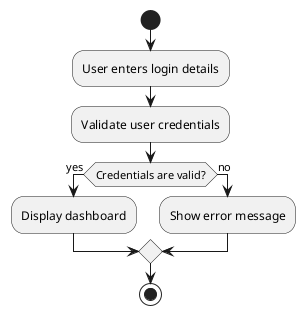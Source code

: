 @startuml
start
:User enters login details;
:Validate user credentials;
if (Credentials are valid?) then (yes)
  :Display dashboard;
else (no)
  :Show error message;
endif
stop
@enduml